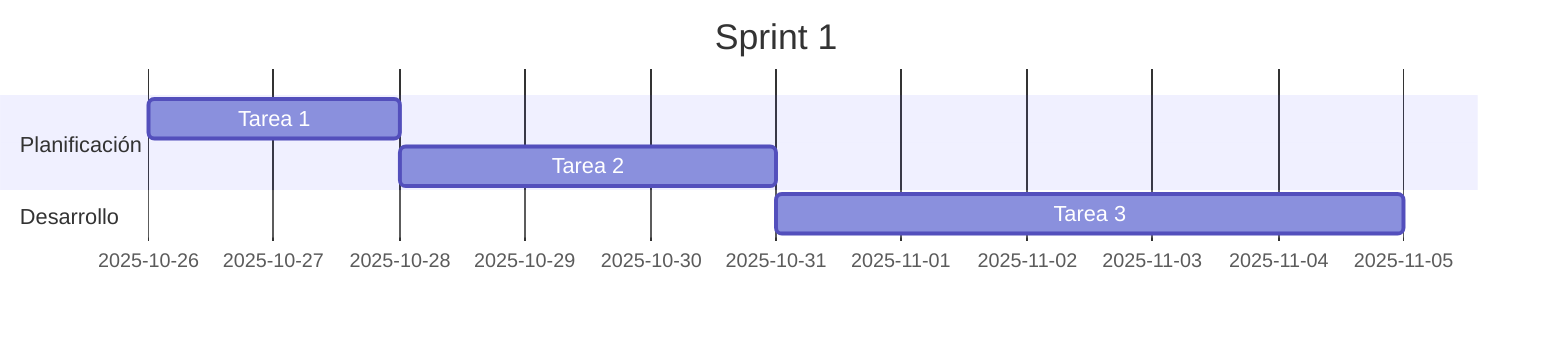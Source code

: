 %%{init: {'theme':'default'}}%%
%%{css: '.mermaid { background-color: #fff !important; }'}%%
gantt
title Sprint 1
section Planificación
Tarea 1 :a1, 2025-10-26, 2d
Tarea 2 :a2, after a1, 3d
section Desarrollo
Tarea 3 :a3, after a2, 5d